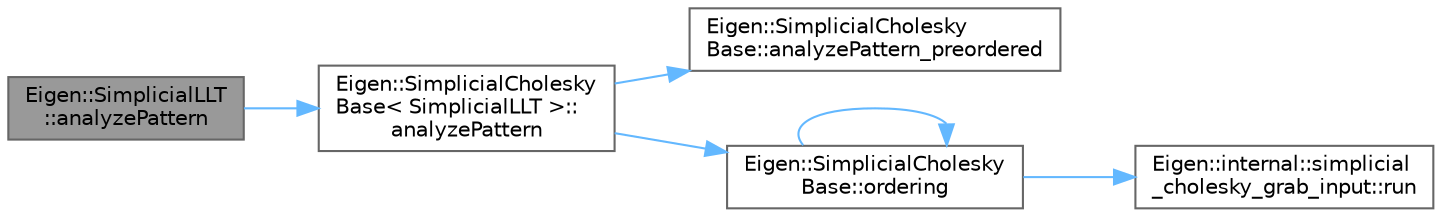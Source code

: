 digraph "Eigen::SimplicialLLT::analyzePattern"
{
 // LATEX_PDF_SIZE
  bgcolor="transparent";
  edge [fontname=Helvetica,fontsize=10,labelfontname=Helvetica,labelfontsize=10];
  node [fontname=Helvetica,fontsize=10,shape=box,height=0.2,width=0.4];
  rankdir="LR";
  Node1 [id="Node000001",label="Eigen::SimplicialLLT\l::analyzePattern",height=0.2,width=0.4,color="gray40", fillcolor="grey60", style="filled", fontcolor="black",tooltip=" "];
  Node1 -> Node2 [id="edge1_Node000001_Node000002",color="steelblue1",style="solid",tooltip=" "];
  Node2 [id="Node000002",label="Eigen::SimplicialCholesky\lBase\< SimplicialLLT \>::\lanalyzePattern",height=0.2,width=0.4,color="grey40", fillcolor="white", style="filled",URL="$class_eigen_1_1_simplicial_cholesky_base.html#aaf20ed812a661069f9e484649ae9be1e",tooltip=" "];
  Node2 -> Node3 [id="edge2_Node000002_Node000003",color="steelblue1",style="solid",tooltip=" "];
  Node3 [id="Node000003",label="Eigen::SimplicialCholesky\lBase::analyzePattern_preordered",height=0.2,width=0.4,color="grey40", fillcolor="white", style="filled",URL="$class_eigen_1_1_simplicial_cholesky_base.html#ac2acafc9b7cdc089f89b6777e7469b73",tooltip=" "];
  Node2 -> Node4 [id="edge3_Node000002_Node000004",color="steelblue1",style="solid",tooltip=" "];
  Node4 [id="Node000004",label="Eigen::SimplicialCholesky\lBase::ordering",height=0.2,width=0.4,color="grey40", fillcolor="white", style="filled",URL="$class_eigen_1_1_simplicial_cholesky_base.html#a4e59a8081d09fd8ff1ce9db4becbc150",tooltip=" "];
  Node4 -> Node4 [id="edge4_Node000004_Node000004",color="steelblue1",style="solid",tooltip=" "];
  Node4 -> Node5 [id="edge5_Node000004_Node000005",color="steelblue1",style="solid",tooltip=" "];
  Node5 [id="Node000005",label="Eigen::internal::simplicial\l_cholesky_grab_input::run",height=0.2,width=0.4,color="grey40", fillcolor="white", style="filled",URL="$struct_eigen_1_1internal_1_1simplicial__cholesky__grab__input.html#ad2473ac42c6e41b5eb5383be03740c05",tooltip=" "];
}
